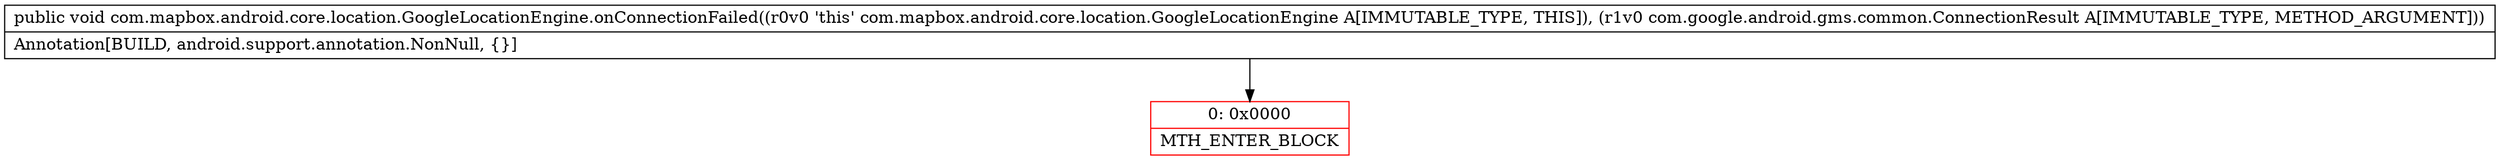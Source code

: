 digraph "CFG forcom.mapbox.android.core.location.GoogleLocationEngine.onConnectionFailed(Lcom\/google\/android\/gms\/common\/ConnectionResult;)V" {
subgraph cluster_Region_567040266 {
label = "R(0)";
node [shape=record,color=blue];
}
Node_0 [shape=record,color=red,label="{0\:\ 0x0000|MTH_ENTER_BLOCK\l}"];
MethodNode[shape=record,label="{public void com.mapbox.android.core.location.GoogleLocationEngine.onConnectionFailed((r0v0 'this' com.mapbox.android.core.location.GoogleLocationEngine A[IMMUTABLE_TYPE, THIS]), (r1v0 com.google.android.gms.common.ConnectionResult A[IMMUTABLE_TYPE, METHOD_ARGUMENT]))  | Annotation[BUILD, android.support.annotation.NonNull, \{\}]\l}"];
MethodNode -> Node_0;
}

